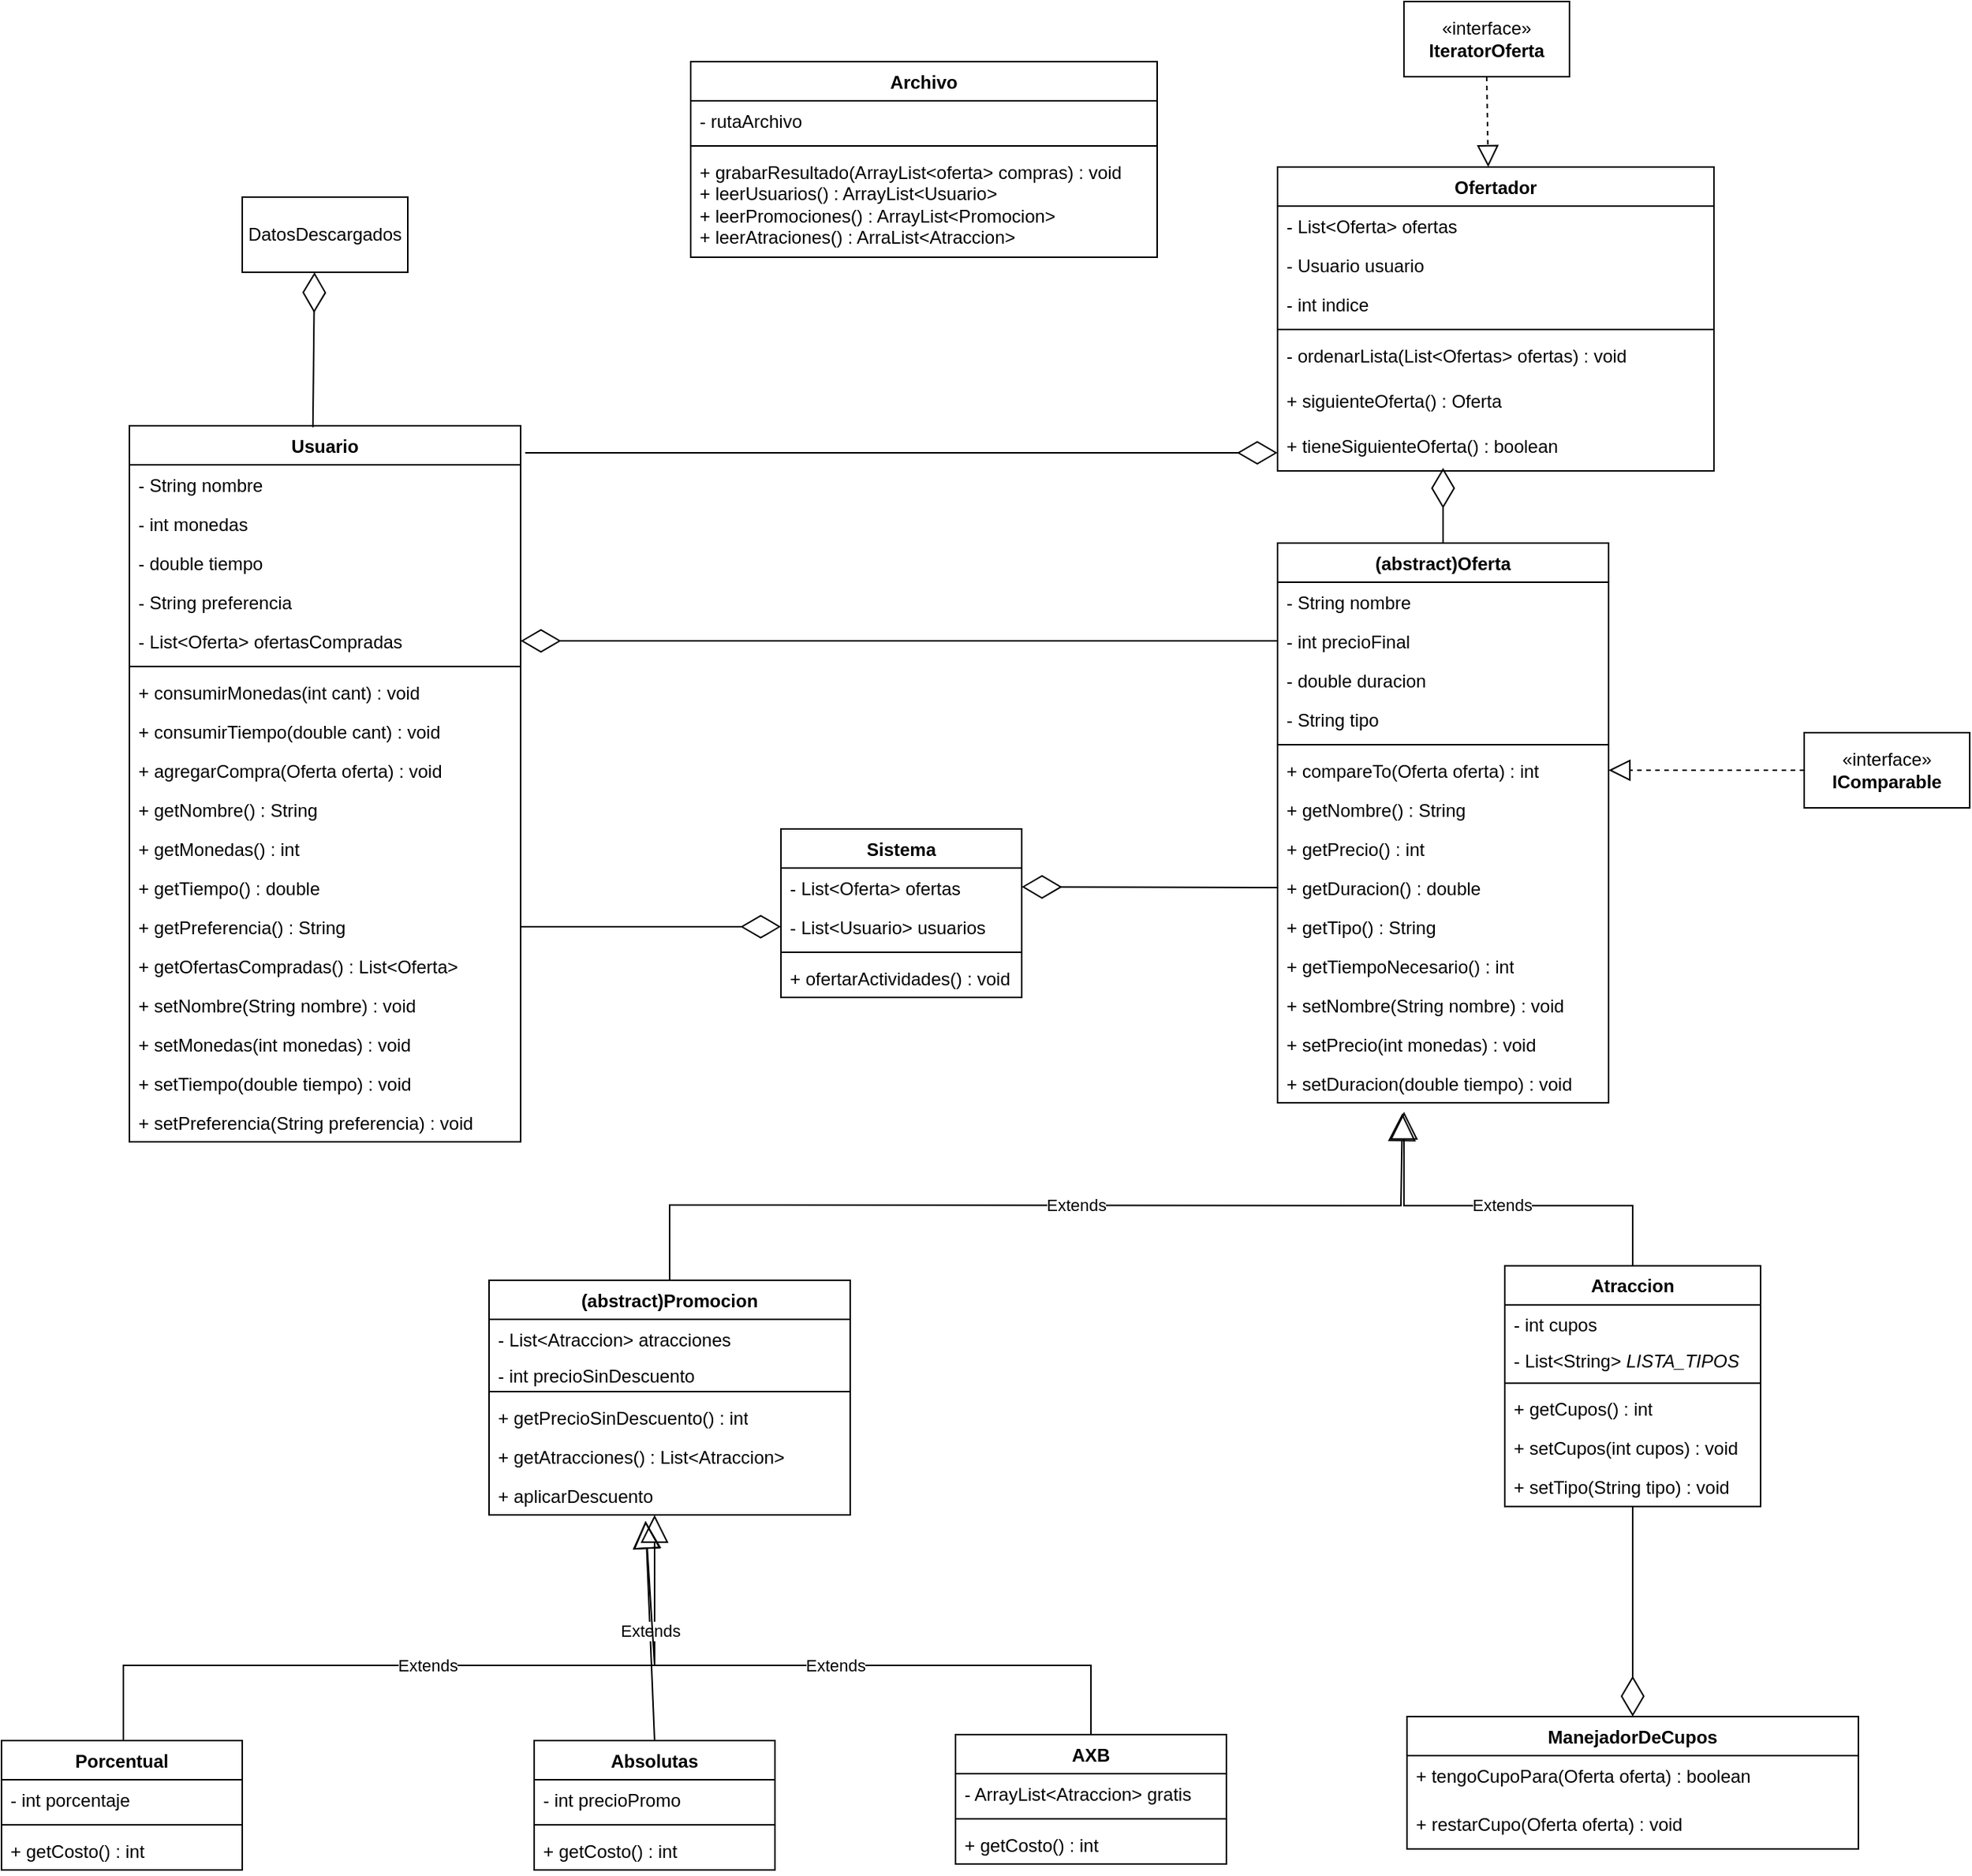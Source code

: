 <mxfile version="21.3.5" type="google">
  <diagram name="Página-1" id="9y39xeztmIVc6rfJi7bK">
    <mxGraphModel grid="1" page="1" gridSize="10" guides="1" tooltips="1" connect="1" arrows="1" fold="1" pageScale="1" pageWidth="827" pageHeight="1169" math="0" shadow="0">
      <root>
        <mxCell id="0" />
        <mxCell id="1" parent="0" />
        <mxCell id="63l84nXPRgjBxLZogKqd-1" value="Usuario" style="swimlane;fontStyle=1;align=center;verticalAlign=top;childLayout=stackLayout;horizontal=1;startSize=26;horizontalStack=0;resizeParent=1;resizeParentMax=0;resizeLast=0;collapsible=1;marginBottom=0;whiteSpace=wrap;html=1;" vertex="1" parent="1">
          <mxGeometry x="-543" y="-438" width="260" height="476" as="geometry">
            <mxRectangle x="-610" y="-180" width="90" height="30" as="alternateBounds" />
          </mxGeometry>
        </mxCell>
        <mxCell id="63l84nXPRgjBxLZogKqd-2" value="- String nombre" style="text;strokeColor=none;fillColor=none;align=left;verticalAlign=top;spacingLeft=4;spacingRight=4;overflow=hidden;rotatable=0;points=[[0,0.5],[1,0.5]];portConstraint=eastwest;whiteSpace=wrap;html=1;" vertex="1" parent="63l84nXPRgjBxLZogKqd-1">
          <mxGeometry y="26" width="260" height="26" as="geometry" />
        </mxCell>
        <mxCell id="63l84nXPRgjBxLZogKqd-74" value="- int monedas" style="text;strokeColor=none;fillColor=none;align=left;verticalAlign=top;spacingLeft=4;spacingRight=4;overflow=hidden;rotatable=0;points=[[0,0.5],[1,0.5]];portConstraint=eastwest;whiteSpace=wrap;html=1;" vertex="1" parent="63l84nXPRgjBxLZogKqd-1">
          <mxGeometry y="52" width="260" height="26" as="geometry" />
        </mxCell>
        <mxCell id="63l84nXPRgjBxLZogKqd-5" value="- double tiempo" style="text;strokeColor=none;fillColor=none;align=left;verticalAlign=top;spacingLeft=4;spacingRight=4;overflow=hidden;rotatable=0;points=[[0,0.5],[1,0.5]];portConstraint=eastwest;whiteSpace=wrap;html=1;" vertex="1" parent="63l84nXPRgjBxLZogKqd-1">
          <mxGeometry y="78" width="260" height="26" as="geometry" />
        </mxCell>
        <mxCell id="63l84nXPRgjBxLZogKqd-6" value="- String preferencia" style="text;strokeColor=none;fillColor=none;align=left;verticalAlign=top;spacingLeft=4;spacingRight=4;overflow=hidden;rotatable=0;points=[[0,0.5],[1,0.5]];portConstraint=eastwest;whiteSpace=wrap;html=1;" vertex="1" parent="63l84nXPRgjBxLZogKqd-1">
          <mxGeometry y="104" width="260" height="26" as="geometry" />
        </mxCell>
        <mxCell id="ZTYXktpASrzNgjM4dLij-1" value="- List&amp;lt;Oferta&amp;gt; ofertasCompradas" style="text;strokeColor=none;fillColor=none;align=left;verticalAlign=top;spacingLeft=4;spacingRight=4;overflow=hidden;rotatable=0;points=[[0,0.5],[1,0.5]];portConstraint=eastwest;whiteSpace=wrap;html=1;" vertex="1" parent="63l84nXPRgjBxLZogKqd-1">
          <mxGeometry y="130" width="260" height="26" as="geometry" />
        </mxCell>
        <mxCell id="63l84nXPRgjBxLZogKqd-3" value="" style="line;strokeWidth=1;fillColor=none;align=left;verticalAlign=middle;spacingTop=-1;spacingLeft=3;spacingRight=3;rotatable=0;labelPosition=right;points=[];portConstraint=eastwest;strokeColor=inherit;" vertex="1" parent="63l84nXPRgjBxLZogKqd-1">
          <mxGeometry y="156" width="260" height="8" as="geometry" />
        </mxCell>
        <mxCell id="eL55IHgGYcoXu1R8JF3x-9" value="+ consumirMonedas(int cant) : void" style="text;strokeColor=none;fillColor=none;align=left;verticalAlign=top;spacingLeft=4;spacingRight=4;overflow=hidden;rotatable=0;points=[[0,0.5],[1,0.5]];portConstraint=eastwest;whiteSpace=wrap;html=1;" vertex="1" parent="63l84nXPRgjBxLZogKqd-1">
          <mxGeometry y="164" width="260" height="26" as="geometry" />
        </mxCell>
        <mxCell id="63l84nXPRgjBxLZogKqd-75" value="+ consumirTiempo(double cant) : void" style="text;strokeColor=none;fillColor=none;align=left;verticalAlign=top;spacingLeft=4;spacingRight=4;overflow=hidden;rotatable=0;points=[[0,0.5],[1,0.5]];portConstraint=eastwest;whiteSpace=wrap;html=1;" vertex="1" parent="63l84nXPRgjBxLZogKqd-1">
          <mxGeometry y="190" width="260" height="26" as="geometry" />
        </mxCell>
        <mxCell id="ZTYXktpASrzNgjM4dLij-9" value="+ agregarCompra(Oferta oferta) : void" style="text;strokeColor=none;fillColor=none;align=left;verticalAlign=top;spacingLeft=4;spacingRight=4;overflow=hidden;rotatable=0;points=[[0,0.5],[1,0.5]];portConstraint=eastwest;whiteSpace=wrap;html=1;" vertex="1" parent="63l84nXPRgjBxLZogKqd-1">
          <mxGeometry y="216" width="260" height="26" as="geometry" />
        </mxCell>
        <mxCell id="ZTYXktpASrzNgjM4dLij-2" value="+ getNombre() : String" style="text;strokeColor=none;fillColor=none;align=left;verticalAlign=top;spacingLeft=4;spacingRight=4;overflow=hidden;rotatable=0;points=[[0,0.5],[1,0.5]];portConstraint=eastwest;whiteSpace=wrap;html=1;" vertex="1" parent="63l84nXPRgjBxLZogKqd-1">
          <mxGeometry y="242" width="260" height="26" as="geometry" />
        </mxCell>
        <mxCell id="63l84nXPRgjBxLZogKqd-4" value="+ getMonedas() : int" style="text;strokeColor=none;fillColor=none;align=left;verticalAlign=top;spacingLeft=4;spacingRight=4;overflow=hidden;rotatable=0;points=[[0,0.5],[1,0.5]];portConstraint=eastwest;whiteSpace=wrap;html=1;" vertex="1" parent="63l84nXPRgjBxLZogKqd-1">
          <mxGeometry y="268" width="260" height="26" as="geometry" />
        </mxCell>
        <mxCell id="63l84nXPRgjBxLZogKqd-7" value="+ getTiempo() : double" style="text;strokeColor=none;fillColor=none;align=left;verticalAlign=top;spacingLeft=4;spacingRight=4;overflow=hidden;rotatable=0;points=[[0,0.5],[1,0.5]];portConstraint=eastwest;whiteSpace=wrap;html=1;" vertex="1" parent="63l84nXPRgjBxLZogKqd-1">
          <mxGeometry y="294" width="260" height="26" as="geometry" />
        </mxCell>
        <mxCell id="63l84nXPRgjBxLZogKqd-8" value="+ getPreferencia() : String&lt;br&gt;" style="text;strokeColor=none;fillColor=none;align=left;verticalAlign=top;spacingLeft=4;spacingRight=4;overflow=hidden;rotatable=0;points=[[0,0.5],[1,0.5]];portConstraint=eastwest;whiteSpace=wrap;html=1;" vertex="1" parent="63l84nXPRgjBxLZogKqd-1">
          <mxGeometry y="320" width="260" height="26" as="geometry" />
        </mxCell>
        <mxCell id="ZTYXktpASrzNgjM4dLij-7" value="+ getOfertasCompradas() : List&amp;lt;Oferta&amp;gt;" style="text;strokeColor=none;fillColor=none;align=left;verticalAlign=top;spacingLeft=4;spacingRight=4;overflow=hidden;rotatable=0;points=[[0,0.5],[1,0.5]];portConstraint=eastwest;whiteSpace=wrap;html=1;" vertex="1" parent="63l84nXPRgjBxLZogKqd-1">
          <mxGeometry y="346" width="260" height="26" as="geometry" />
        </mxCell>
        <mxCell id="ZTYXktpASrzNgjM4dLij-3" value="+ setNombre(String nombre) : void" style="text;strokeColor=none;fillColor=none;align=left;verticalAlign=top;spacingLeft=4;spacingRight=4;overflow=hidden;rotatable=0;points=[[0,0.5],[1,0.5]];portConstraint=eastwest;whiteSpace=wrap;html=1;" vertex="1" parent="63l84nXPRgjBxLZogKqd-1">
          <mxGeometry y="372" width="260" height="26" as="geometry" />
        </mxCell>
        <mxCell id="ZTYXktpASrzNgjM4dLij-4" value="+ setMonedas(int monedas) : void" style="text;strokeColor=none;fillColor=none;align=left;verticalAlign=top;spacingLeft=4;spacingRight=4;overflow=hidden;rotatable=0;points=[[0,0.5],[1,0.5]];portConstraint=eastwest;whiteSpace=wrap;html=1;" vertex="1" parent="63l84nXPRgjBxLZogKqd-1">
          <mxGeometry y="398" width="260" height="26" as="geometry" />
        </mxCell>
        <mxCell id="ZTYXktpASrzNgjM4dLij-5" value="+ setTiempo(double tiempo) : void" style="text;strokeColor=none;fillColor=none;align=left;verticalAlign=top;spacingLeft=4;spacingRight=4;overflow=hidden;rotatable=0;points=[[0,0.5],[1,0.5]];portConstraint=eastwest;whiteSpace=wrap;html=1;" vertex="1" parent="63l84nXPRgjBxLZogKqd-1">
          <mxGeometry y="424" width="260" height="26" as="geometry" />
        </mxCell>
        <mxCell id="ZTYXktpASrzNgjM4dLij-6" value="+ setPreferencia(String preferencia) : void" style="text;strokeColor=none;fillColor=none;align=left;verticalAlign=top;spacingLeft=4;spacingRight=4;overflow=hidden;rotatable=0;points=[[0,0.5],[1,0.5]];portConstraint=eastwest;whiteSpace=wrap;html=1;" vertex="1" parent="63l84nXPRgjBxLZogKqd-1">
          <mxGeometry y="450" width="260" height="26" as="geometry" />
        </mxCell>
        <mxCell id="63l84nXPRgjBxLZogKqd-9" value="Atraccion" style="swimlane;fontStyle=1;align=center;verticalAlign=top;childLayout=stackLayout;horizontal=1;startSize=26;horizontalStack=0;resizeParent=1;resizeParentMax=0;resizeLast=0;collapsible=1;marginBottom=0;whiteSpace=wrap;html=1;" vertex="1" parent="1">
          <mxGeometry x="371" y="120.41" width="170" height="160" as="geometry" />
        </mxCell>
        <mxCell id="63l84nXPRgjBxLZogKqd-80" value="- int cupos" style="text;strokeColor=none;fillColor=none;align=left;verticalAlign=top;spacingLeft=4;spacingRight=4;overflow=hidden;rotatable=0;points=[[0,0.5],[1,0.5]];portConstraint=eastwest;whiteSpace=wrap;html=1;" vertex="1" parent="63l84nXPRgjBxLZogKqd-9">
          <mxGeometry y="26" width="170" height="24" as="geometry" />
        </mxCell>
        <mxCell id="ZTYXktpASrzNgjM4dLij-29" value="- List&amp;lt;String&amp;gt; &lt;i&gt;LISTA_TIPOS&lt;/i&gt;" style="text;strokeColor=none;fillColor=none;align=left;verticalAlign=top;spacingLeft=4;spacingRight=4;overflow=hidden;rotatable=0;points=[[0,0.5],[1,0.5]];portConstraint=eastwest;whiteSpace=wrap;html=1;" vertex="1" parent="63l84nXPRgjBxLZogKqd-9">
          <mxGeometry y="50" width="170" height="24" as="geometry" />
        </mxCell>
        <mxCell id="63l84nXPRgjBxLZogKqd-11" value="" style="line;strokeWidth=1;fillColor=none;align=left;verticalAlign=middle;spacingTop=-1;spacingLeft=3;spacingRight=3;rotatable=0;labelPosition=right;points=[];portConstraint=eastwest;strokeColor=inherit;" vertex="1" parent="63l84nXPRgjBxLZogKqd-9">
          <mxGeometry y="74" width="170" height="8" as="geometry" />
        </mxCell>
        <mxCell id="ZTYXktpASrzNgjM4dLij-28" value="+ getCupos() : int&lt;br&gt;" style="text;strokeColor=none;fillColor=none;align=left;verticalAlign=top;spacingLeft=4;spacingRight=4;overflow=hidden;rotatable=0;points=[[0,0.5],[1,0.5]];portConstraint=eastwest;whiteSpace=wrap;html=1;" vertex="1" parent="63l84nXPRgjBxLZogKqd-9">
          <mxGeometry y="82" width="170" height="26" as="geometry" />
        </mxCell>
        <mxCell id="63l84nXPRgjBxLZogKqd-85" value="+ setCupos(int cupos) : void" style="text;strokeColor=none;fillColor=none;align=left;verticalAlign=top;spacingLeft=4;spacingRight=4;overflow=hidden;rotatable=0;points=[[0,0.5],[1,0.5]];portConstraint=eastwest;whiteSpace=wrap;html=1;" vertex="1" parent="63l84nXPRgjBxLZogKqd-9">
          <mxGeometry y="108" width="170" height="26" as="geometry" />
        </mxCell>
        <mxCell id="ZTYXktpASrzNgjM4dLij-31" value="+ setTipo(String tipo) : void" style="text;strokeColor=none;fillColor=none;align=left;verticalAlign=top;spacingLeft=4;spacingRight=4;overflow=hidden;rotatable=0;points=[[0,0.5],[1,0.5]];portConstraint=eastwest;whiteSpace=wrap;html=1;" vertex="1" parent="63l84nXPRgjBxLZogKqd-9">
          <mxGeometry y="134" width="170" height="26" as="geometry" />
        </mxCell>
        <mxCell id="63l84nXPRgjBxLZogKqd-13" value="(abstract)Promocion" style="swimlane;fontStyle=1;align=center;verticalAlign=top;childLayout=stackLayout;horizontal=1;startSize=26;horizontalStack=0;resizeParent=1;resizeParentMax=0;resizeLast=0;collapsible=1;marginBottom=0;whiteSpace=wrap;html=1;" vertex="1" parent="1">
          <mxGeometry x="-304" y="130" width="240" height="156" as="geometry" />
        </mxCell>
        <mxCell id="63l84nXPRgjBxLZogKqd-14" value="- List&amp;lt;Atraccion&amp;gt; atracciones" style="text;strokeColor=none;fillColor=none;align=left;verticalAlign=top;spacingLeft=4;spacingRight=4;overflow=hidden;rotatable=0;points=[[0,0.5],[1,0.5]];portConstraint=eastwest;whiteSpace=wrap;html=1;" vertex="1" parent="63l84nXPRgjBxLZogKqd-13">
          <mxGeometry y="26" width="240" height="24" as="geometry" />
        </mxCell>
        <mxCell id="ZTYXktpASrzNgjM4dLij-32" value="- int precioSinDescuento" style="text;strokeColor=none;fillColor=none;align=left;verticalAlign=top;spacingLeft=4;spacingRight=4;overflow=hidden;rotatable=0;points=[[0,0.5],[1,0.5]];portConstraint=eastwest;whiteSpace=wrap;html=1;" vertex="1" parent="63l84nXPRgjBxLZogKqd-13">
          <mxGeometry y="50" width="240" height="20" as="geometry" />
        </mxCell>
        <mxCell id="63l84nXPRgjBxLZogKqd-15" value="" style="line;strokeWidth=1;fillColor=none;align=left;verticalAlign=middle;spacingTop=-1;spacingLeft=3;spacingRight=3;rotatable=0;labelPosition=right;points=[];portConstraint=eastwest;strokeColor=inherit;" vertex="1" parent="63l84nXPRgjBxLZogKqd-13">
          <mxGeometry y="70" width="240" height="8" as="geometry" />
        </mxCell>
        <mxCell id="63l84nXPRgjBxLZogKqd-119" value="+ getPrecioSinDescuento() : int" style="text;strokeColor=none;fillColor=none;align=left;verticalAlign=top;spacingLeft=4;spacingRight=4;overflow=hidden;rotatable=0;points=[[0,0.5],[1,0.5]];portConstraint=eastwest;whiteSpace=wrap;html=1;" vertex="1" parent="63l84nXPRgjBxLZogKqd-13">
          <mxGeometry y="78" width="240" height="26" as="geometry" />
        </mxCell>
        <mxCell id="63l84nXPRgjBxLZogKqd-99" value="+ getAtracciones() : List&amp;lt;Atraccion&amp;gt;" style="text;strokeColor=none;fillColor=none;align=left;verticalAlign=top;spacingLeft=4;spacingRight=4;overflow=hidden;rotatable=0;points=[[0,0.5],[1,0.5]];portConstraint=eastwest;whiteSpace=wrap;html=1;" vertex="1" parent="63l84nXPRgjBxLZogKqd-13">
          <mxGeometry y="104" width="240" height="26" as="geometry" />
        </mxCell>
        <mxCell id="PD_Ae8FP5WuY63PDW7dq-1" value="+ aplicarDescuento" style="text;strokeColor=none;fillColor=none;align=left;verticalAlign=top;spacingLeft=4;spacingRight=4;overflow=hidden;rotatable=0;points=[[0,0.5],[1,0.5]];portConstraint=eastwest;whiteSpace=wrap;html=1;" vertex="1" parent="63l84nXPRgjBxLZogKqd-13">
          <mxGeometry y="130" width="240" height="26" as="geometry" />
        </mxCell>
        <mxCell id="63l84nXPRgjBxLZogKqd-21" value="Archivo" style="swimlane;fontStyle=1;align=center;verticalAlign=top;childLayout=stackLayout;horizontal=1;startSize=26;horizontalStack=0;resizeParent=1;resizeParentMax=0;resizeLast=0;collapsible=1;marginBottom=0;whiteSpace=wrap;html=1;" vertex="1" parent="1">
          <mxGeometry x="-170" y="-680" width="310" height="130" as="geometry" />
        </mxCell>
        <mxCell id="63l84nXPRgjBxLZogKqd-22" value="- rutaArchivo" style="text;strokeColor=none;fillColor=none;align=left;verticalAlign=top;spacingLeft=4;spacingRight=4;overflow=hidden;rotatable=0;points=[[0,0.5],[1,0.5]];portConstraint=eastwest;whiteSpace=wrap;html=1;" vertex="1" parent="63l84nXPRgjBxLZogKqd-21">
          <mxGeometry y="26" width="310" height="26" as="geometry" />
        </mxCell>
        <mxCell id="63l84nXPRgjBxLZogKqd-23" value="" style="line;strokeWidth=1;fillColor=none;align=left;verticalAlign=middle;spacingTop=-1;spacingLeft=3;spacingRight=3;rotatable=0;labelPosition=right;points=[];portConstraint=eastwest;strokeColor=inherit;" vertex="1" parent="63l84nXPRgjBxLZogKqd-21">
          <mxGeometry y="52" width="310" height="8" as="geometry" />
        </mxCell>
        <mxCell id="63l84nXPRgjBxLZogKqd-24" value="+ grabarResultado(ArrayList&amp;lt;oferta&amp;gt; compras) : void&lt;br&gt;+ leerUsuarios() : ArrayList&amp;lt;Usuario&amp;gt;&lt;br&gt;+ leerPromociones() : ArrayList&amp;lt;Promocion&amp;gt;&lt;br&gt;+ leerAtraciones() : ArraList&amp;lt;Atraccion&amp;gt;" style="text;strokeColor=none;fillColor=none;align=left;verticalAlign=top;spacingLeft=4;spacingRight=4;overflow=hidden;rotatable=0;points=[[0,0.5],[1,0.5]];portConstraint=eastwest;whiteSpace=wrap;html=1;" vertex="1" parent="63l84nXPRgjBxLZogKqd-21">
          <mxGeometry y="60" width="310" height="70" as="geometry" />
        </mxCell>
        <mxCell id="63l84nXPRgjBxLZogKqd-29" value="(abstract)Oferta" style="swimlane;fontStyle=1;align=center;verticalAlign=top;childLayout=stackLayout;horizontal=1;startSize=26;horizontalStack=0;resizeParent=1;resizeParentMax=0;resizeLast=0;collapsible=1;marginBottom=0;whiteSpace=wrap;html=1;" vertex="1" parent="1">
          <mxGeometry x="220" y="-360" width="220" height="372" as="geometry" />
        </mxCell>
        <mxCell id="63l84nXPRgjBxLZogKqd-30" value="- String nombre&lt;br&gt;" style="text;strokeColor=none;fillColor=none;align=left;verticalAlign=top;spacingLeft=4;spacingRight=4;overflow=hidden;rotatable=0;points=[[0,0.5],[1,0.5]];portConstraint=eastwest;whiteSpace=wrap;html=1;" vertex="1" parent="63l84nXPRgjBxLZogKqd-29">
          <mxGeometry y="26" width="220" height="26" as="geometry" />
        </mxCell>
        <mxCell id="ZTYXktpASrzNgjM4dLij-13" value="- int precioFinal" style="text;strokeColor=none;fillColor=none;align=left;verticalAlign=top;spacingLeft=4;spacingRight=4;overflow=hidden;rotatable=0;points=[[0,0.5],[1,0.5]];portConstraint=eastwest;whiteSpace=wrap;html=1;" vertex="1" parent="63l84nXPRgjBxLZogKqd-29">
          <mxGeometry y="52" width="220" height="26" as="geometry" />
        </mxCell>
        <mxCell id="ZTYXktpASrzNgjM4dLij-12" value="- double duracion&lt;br&gt;" style="text;strokeColor=none;fillColor=none;align=left;verticalAlign=top;spacingLeft=4;spacingRight=4;overflow=hidden;rotatable=0;points=[[0,0.5],[1,0.5]];portConstraint=eastwest;whiteSpace=wrap;html=1;" vertex="1" parent="63l84nXPRgjBxLZogKqd-29">
          <mxGeometry y="78" width="220" height="26" as="geometry" />
        </mxCell>
        <mxCell id="ZTYXktpASrzNgjM4dLij-11" value="- String tipo" style="text;strokeColor=none;fillColor=none;align=left;verticalAlign=top;spacingLeft=4;spacingRight=4;overflow=hidden;rotatable=0;points=[[0,0.5],[1,0.5]];portConstraint=eastwest;whiteSpace=wrap;html=1;" vertex="1" parent="63l84nXPRgjBxLZogKqd-29">
          <mxGeometry y="104" width="220" height="26" as="geometry" />
        </mxCell>
        <mxCell id="63l84nXPRgjBxLZogKqd-31" value="" style="line;strokeWidth=1;fillColor=none;align=left;verticalAlign=middle;spacingTop=-1;spacingLeft=3;spacingRight=3;rotatable=0;labelPosition=right;points=[];portConstraint=eastwest;strokeColor=inherit;" vertex="1" parent="63l84nXPRgjBxLZogKqd-29">
          <mxGeometry y="130" width="220" height="8" as="geometry" />
        </mxCell>
        <mxCell id="ZTYXktpASrzNgjM4dLij-23" value="+ compareTo(Oferta oferta) : int" style="text;strokeColor=none;fillColor=none;align=left;verticalAlign=top;spacingLeft=4;spacingRight=4;overflow=hidden;rotatable=0;points=[[0,0.5],[1,0.5]];portConstraint=eastwest;whiteSpace=wrap;html=1;" vertex="1" parent="63l84nXPRgjBxLZogKqd-29">
          <mxGeometry y="138" width="220" height="26" as="geometry" />
        </mxCell>
        <mxCell id="ZTYXktpASrzNgjM4dLij-14" value="+ getNombre() : String" style="text;strokeColor=none;fillColor=none;align=left;verticalAlign=top;spacingLeft=4;spacingRight=4;overflow=hidden;rotatable=0;points=[[0,0.5],[1,0.5]];portConstraint=eastwest;whiteSpace=wrap;html=1;" vertex="1" parent="63l84nXPRgjBxLZogKqd-29">
          <mxGeometry y="164" width="220" height="26" as="geometry" />
        </mxCell>
        <mxCell id="63l84nXPRgjBxLZogKqd-86" value="+ getPrecio() : int" style="text;strokeColor=none;fillColor=none;align=left;verticalAlign=top;spacingLeft=4;spacingRight=4;overflow=hidden;rotatable=0;points=[[0,0.5],[1,0.5]];portConstraint=eastwest;whiteSpace=wrap;html=1;" vertex="1" parent="63l84nXPRgjBxLZogKqd-29">
          <mxGeometry y="190" width="220" height="26" as="geometry" />
        </mxCell>
        <mxCell id="ZTYXktpASrzNgjM4dLij-15" value="+ getDuracion() : double" style="text;strokeColor=none;fillColor=none;align=left;verticalAlign=top;spacingLeft=4;spacingRight=4;overflow=hidden;rotatable=0;points=[[0,0.5],[1,0.5]];portConstraint=eastwest;whiteSpace=wrap;html=1;" vertex="1" parent="63l84nXPRgjBxLZogKqd-29">
          <mxGeometry y="216" width="220" height="26" as="geometry" />
        </mxCell>
        <mxCell id="N-OEjip8osyzHrrx3CTr-1" value="" style="endArrow=diamondThin;endFill=0;endSize=24;html=1;rounded=0;entryX=1;entryY=0.5;entryDx=0;entryDy=0;" edge="1" parent="63l84nXPRgjBxLZogKqd-29">
          <mxGeometry width="160" relative="1" as="geometry">
            <mxPoint y="229" as="sourcePoint" />
            <mxPoint x="-170" y="228.5" as="targetPoint" />
          </mxGeometry>
        </mxCell>
        <mxCell id="ZTYXktpASrzNgjM4dLij-16" value="+ getTipo() : String" style="text;strokeColor=none;fillColor=none;align=left;verticalAlign=top;spacingLeft=4;spacingRight=4;overflow=hidden;rotatable=0;points=[[0,0.5],[1,0.5]];portConstraint=eastwest;whiteSpace=wrap;html=1;" vertex="1" parent="63l84nXPRgjBxLZogKqd-29">
          <mxGeometry y="242" width="220" height="26" as="geometry" />
        </mxCell>
        <mxCell id="63l84nXPRgjBxLZogKqd-87" value="+ getTiempoNecesario() : int" style="text;strokeColor=none;fillColor=none;align=left;verticalAlign=top;spacingLeft=4;spacingRight=4;overflow=hidden;rotatable=0;points=[[0,0.5],[1,0.5]];portConstraint=eastwest;whiteSpace=wrap;html=1;" vertex="1" parent="63l84nXPRgjBxLZogKqd-29">
          <mxGeometry y="268" width="220" height="26" as="geometry" />
        </mxCell>
        <mxCell id="ZTYXktpASrzNgjM4dLij-17" value="+ setNombre(String nombre) : void" style="text;strokeColor=none;fillColor=none;align=left;verticalAlign=top;spacingLeft=4;spacingRight=4;overflow=hidden;rotatable=0;points=[[0,0.5],[1,0.5]];portConstraint=eastwest;whiteSpace=wrap;html=1;" vertex="1" parent="63l84nXPRgjBxLZogKqd-29">
          <mxGeometry y="294" width="220" height="26" as="geometry" />
        </mxCell>
        <mxCell id="ZTYXktpASrzNgjM4dLij-20" value="+ setPrecio(int monedas) : void" style="text;strokeColor=none;fillColor=none;align=left;verticalAlign=top;spacingLeft=4;spacingRight=4;overflow=hidden;rotatable=0;points=[[0,0.5],[1,0.5]];portConstraint=eastwest;whiteSpace=wrap;html=1;" vertex="1" parent="63l84nXPRgjBxLZogKqd-29">
          <mxGeometry y="320" width="220" height="26" as="geometry" />
        </mxCell>
        <mxCell id="ZTYXktpASrzNgjM4dLij-21" value="+ setDuracion(double tiempo) : void" style="text;strokeColor=none;fillColor=none;align=left;verticalAlign=top;spacingLeft=4;spacingRight=4;overflow=hidden;rotatable=0;points=[[0,0.5],[1,0.5]];portConstraint=eastwest;whiteSpace=wrap;html=1;" vertex="1" parent="63l84nXPRgjBxLZogKqd-29">
          <mxGeometry y="346" width="220" height="26" as="geometry" />
        </mxCell>
        <mxCell id="63l84nXPRgjBxLZogKqd-34" value="Extends" style="endArrow=block;endSize=16;endFill=0;html=1;rounded=0;entryX=0.377;entryY=1.269;entryDx=0;entryDy=0;entryPerimeter=0;exitX=0.5;exitY=0;exitDx=0;exitDy=0;" edge="1" parent="1" source="63l84nXPRgjBxLZogKqd-13" target="ZTYXktpASrzNgjM4dLij-21">
          <mxGeometry x="0.073" width="160" relative="1" as="geometry">
            <mxPoint x="136" y="90.41" as="sourcePoint" />
            <mxPoint x="302.06" y="37.012" as="targetPoint" />
            <Array as="points">
              <mxPoint x="-184" y="80" />
              <mxPoint x="302" y="80.41" />
            </Array>
            <mxPoint as="offset" />
          </mxGeometry>
        </mxCell>
        <mxCell id="63l84nXPRgjBxLZogKqd-37" value="Extends" style="endArrow=block;endSize=16;endFill=0;html=1;rounded=0;exitX=0.5;exitY=0;exitDx=0;exitDy=0;entryX=0.382;entryY=1.231;entryDx=0;entryDy=0;entryPerimeter=0;" edge="1" parent="1" source="63l84nXPRgjBxLZogKqd-9" target="ZTYXktpASrzNgjM4dLij-21">
          <mxGeometry width="160" relative="1" as="geometry">
            <mxPoint x="136" y="90.41" as="sourcePoint" />
            <mxPoint x="300" y="40" as="targetPoint" />
            <Array as="points">
              <mxPoint x="456" y="80.41" />
              <mxPoint x="304" y="80.41" />
            </Array>
          </mxGeometry>
        </mxCell>
        <mxCell id="63l84nXPRgjBxLZogKqd-44" value="" style="endArrow=diamondThin;endFill=0;endSize=24;html=1;rounded=0;exitX=0.5;exitY=0;exitDx=0;exitDy=0;" edge="1" parent="1" source="63l84nXPRgjBxLZogKqd-29">
          <mxGeometry width="160" relative="1" as="geometry">
            <mxPoint x="346" y="-360" as="sourcePoint" />
            <mxPoint x="330" y="-410" as="targetPoint" />
          </mxGeometry>
        </mxCell>
        <mxCell id="63l84nXPRgjBxLZogKqd-50" value="«interface»&lt;br&gt;&lt;b&gt;IComparable&lt;/b&gt;" style="html=1;whiteSpace=wrap;" vertex="1" parent="1">
          <mxGeometry x="570" y="-234" width="110" height="50" as="geometry" />
        </mxCell>
        <mxCell id="63l84nXPRgjBxLZogKqd-51" value="" style="endArrow=block;dashed=1;endFill=0;endSize=12;html=1;rounded=0;entryX=1;entryY=0.5;entryDx=0;entryDy=0;exitX=0;exitY=0.5;exitDx=0;exitDy=0;" edge="1" parent="1" source="63l84nXPRgjBxLZogKqd-50" target="ZTYXktpASrzNgjM4dLij-23">
          <mxGeometry width="160" relative="1" as="geometry">
            <mxPoint x="230" as="sourcePoint" />
            <mxPoint x="390" as="targetPoint" />
          </mxGeometry>
        </mxCell>
        <mxCell id="63l84nXPRgjBxLZogKqd-52" value="Sistema" style="swimlane;fontStyle=1;align=center;verticalAlign=top;childLayout=stackLayout;horizontal=1;startSize=26;horizontalStack=0;resizeParent=1;resizeParentMax=0;resizeLast=0;collapsible=1;marginBottom=0;whiteSpace=wrap;html=1;" vertex="1" parent="1">
          <mxGeometry x="-110" y="-170" width="160" height="112" as="geometry" />
        </mxCell>
        <mxCell id="63l84nXPRgjBxLZogKqd-53" value="- List&amp;lt;Oferta&amp;gt; ofertas" style="text;strokeColor=none;fillColor=none;align=left;verticalAlign=top;spacingLeft=4;spacingRight=4;overflow=hidden;rotatable=0;points=[[0,0.5],[1,0.5]];portConstraint=eastwest;whiteSpace=wrap;html=1;" vertex="1" parent="63l84nXPRgjBxLZogKqd-52">
          <mxGeometry y="26" width="160" height="26" as="geometry" />
        </mxCell>
        <mxCell id="N-OEjip8osyzHrrx3CTr-2" value="- List&amp;lt;Usuario&amp;gt; usuarios" style="text;strokeColor=none;fillColor=none;align=left;verticalAlign=top;spacingLeft=4;spacingRight=4;overflow=hidden;rotatable=0;points=[[0,0.5],[1,0.5]];portConstraint=eastwest;whiteSpace=wrap;html=1;" vertex="1" parent="63l84nXPRgjBxLZogKqd-52">
          <mxGeometry y="52" width="160" height="26" as="geometry" />
        </mxCell>
        <mxCell id="63l84nXPRgjBxLZogKqd-54" value="" style="line;strokeWidth=1;fillColor=none;align=left;verticalAlign=middle;spacingTop=-1;spacingLeft=3;spacingRight=3;rotatable=0;labelPosition=right;points=[];portConstraint=eastwest;strokeColor=inherit;" vertex="1" parent="63l84nXPRgjBxLZogKqd-52">
          <mxGeometry y="78" width="160" height="8" as="geometry" />
        </mxCell>
        <mxCell id="63l84nXPRgjBxLZogKqd-55" value="+ ofertarActividades() : void" style="text;strokeColor=none;fillColor=none;align=left;verticalAlign=top;spacingLeft=4;spacingRight=4;overflow=hidden;rotatable=0;points=[[0,0.5],[1,0.5]];portConstraint=eastwest;whiteSpace=wrap;html=1;" vertex="1" parent="63l84nXPRgjBxLZogKqd-52">
          <mxGeometry y="86" width="160" height="26" as="geometry" />
        </mxCell>
        <mxCell id="63l84nXPRgjBxLZogKqd-57" value="Ofertador" style="swimlane;fontStyle=1;align=center;verticalAlign=top;childLayout=stackLayout;horizontal=1;startSize=26;horizontalStack=0;resizeParent=1;resizeParentMax=0;resizeLast=0;collapsible=1;marginBottom=0;whiteSpace=wrap;html=1;" vertex="1" parent="1">
          <mxGeometry x="220" y="-610" width="290" height="202" as="geometry" />
        </mxCell>
        <mxCell id="63l84nXPRgjBxLZogKqd-58" value="- List&amp;lt;Oferta&amp;gt; ofertas&lt;br&gt;" style="text;strokeColor=none;fillColor=none;align=left;verticalAlign=top;spacingLeft=4;spacingRight=4;overflow=hidden;rotatable=0;points=[[0,0.5],[1,0.5]];portConstraint=eastwest;whiteSpace=wrap;html=1;" vertex="1" parent="63l84nXPRgjBxLZogKqd-57">
          <mxGeometry y="26" width="290" height="26" as="geometry" />
        </mxCell>
        <mxCell id="ZTYXktpASrzNgjM4dLij-10" value="- Usuario usuario" style="text;strokeColor=none;fillColor=none;align=left;verticalAlign=top;spacingLeft=4;spacingRight=4;overflow=hidden;rotatable=0;points=[[0,0.5],[1,0.5]];portConstraint=eastwest;whiteSpace=wrap;html=1;" vertex="1" parent="63l84nXPRgjBxLZogKqd-57">
          <mxGeometry y="52" width="290" height="26" as="geometry" />
        </mxCell>
        <mxCell id="63l84nXPRgjBxLZogKqd-91" value="- int indice" style="text;strokeColor=none;fillColor=none;align=left;verticalAlign=top;spacingLeft=4;spacingRight=4;overflow=hidden;rotatable=0;points=[[0,0.5],[1,0.5]];portConstraint=eastwest;whiteSpace=wrap;html=1;" vertex="1" parent="63l84nXPRgjBxLZogKqd-57">
          <mxGeometry y="78" width="290" height="26" as="geometry" />
        </mxCell>
        <mxCell id="63l84nXPRgjBxLZogKqd-59" value="" style="line;strokeWidth=1;fillColor=none;align=left;verticalAlign=middle;spacingTop=-1;spacingLeft=3;spacingRight=3;rotatable=0;labelPosition=right;points=[];portConstraint=eastwest;strokeColor=inherit;" vertex="1" parent="63l84nXPRgjBxLZogKqd-57">
          <mxGeometry y="104" width="290" height="8" as="geometry" />
        </mxCell>
        <mxCell id="63l84nXPRgjBxLZogKqd-60" value="- ordenarLista(List&amp;lt;Ofertas&amp;gt; ofertas) : void" style="text;strokeColor=none;fillColor=none;align=left;verticalAlign=top;spacingLeft=4;spacingRight=4;overflow=hidden;rotatable=0;points=[[0,0.5],[1,0.5]];portConstraint=eastwest;whiteSpace=wrap;html=1;" vertex="1" parent="63l84nXPRgjBxLZogKqd-57">
          <mxGeometry y="112" width="290" height="30" as="geometry" />
        </mxCell>
        <mxCell id="63l84nXPRgjBxLZogKqd-89" value="+ siguienteOferta() : Oferta" style="text;strokeColor=none;fillColor=none;align=left;verticalAlign=top;spacingLeft=4;spacingRight=4;overflow=hidden;rotatable=0;points=[[0,0.5],[1,0.5]];portConstraint=eastwest;whiteSpace=wrap;html=1;" vertex="1" parent="63l84nXPRgjBxLZogKqd-57">
          <mxGeometry y="142" width="290" height="30" as="geometry" />
        </mxCell>
        <mxCell id="63l84nXPRgjBxLZogKqd-92" value="+ tieneSiguienteOferta() : boolean" style="text;strokeColor=none;fillColor=none;align=left;verticalAlign=top;spacingLeft=4;spacingRight=4;overflow=hidden;rotatable=0;points=[[0,0.5],[1,0.5]];portConstraint=eastwest;whiteSpace=wrap;html=1;" vertex="1" parent="63l84nXPRgjBxLZogKqd-57">
          <mxGeometry y="172" width="290" height="30" as="geometry" />
        </mxCell>
        <mxCell id="63l84nXPRgjBxLZogKqd-65" value="DatosDescargados" style="html=1;whiteSpace=wrap;" vertex="1" parent="1">
          <mxGeometry x="-468" y="-590" width="110" height="50" as="geometry" />
        </mxCell>
        <mxCell id="63l84nXPRgjBxLZogKqd-66" value="" style="endArrow=diamondThin;endFill=0;endSize=24;html=1;rounded=0;exitX=0.469;exitY=0.002;exitDx=0;exitDy=0;exitPerimeter=0;" edge="1" parent="1" source="63l84nXPRgjBxLZogKqd-1">
          <mxGeometry width="160" relative="1" as="geometry">
            <mxPoint x="230" y="-120" as="sourcePoint" />
            <mxPoint x="-420" y="-540" as="targetPoint" />
          </mxGeometry>
        </mxCell>
        <mxCell id="63l84nXPRgjBxLZogKqd-68" value="ManejadorDeCupos" style="swimlane;fontStyle=1;align=center;verticalAlign=top;childLayout=stackLayout;horizontal=1;startSize=26;horizontalStack=0;resizeParent=1;resizeParentMax=0;resizeLast=0;collapsible=1;marginBottom=0;whiteSpace=wrap;html=1;" vertex="1" parent="1">
          <mxGeometry x="306" y="420" width="300" height="88" as="geometry" />
        </mxCell>
        <mxCell id="63l84nXPRgjBxLZogKqd-71" value="+ tengoCupoPara(Oferta oferta) : boolean&amp;nbsp;" style="text;strokeColor=none;fillColor=none;align=left;verticalAlign=top;spacingLeft=4;spacingRight=4;overflow=hidden;rotatable=0;points=[[0,0.5],[1,0.5]];portConstraint=eastwest;whiteSpace=wrap;html=1;" vertex="1" parent="63l84nXPRgjBxLZogKqd-68">
          <mxGeometry y="26" width="300" height="32" as="geometry" />
        </mxCell>
        <mxCell id="63l84nXPRgjBxLZogKqd-76" value="+ restarCupo(Oferta oferta) : void" style="text;strokeColor=none;fillColor=none;align=left;verticalAlign=top;spacingLeft=4;spacingRight=4;overflow=hidden;rotatable=0;points=[[0,0.5],[1,0.5]];portConstraint=eastwest;whiteSpace=wrap;html=1;" vertex="1" parent="63l84nXPRgjBxLZogKqd-68">
          <mxGeometry y="58" width="300" height="30" as="geometry" />
        </mxCell>
        <mxCell id="63l84nXPRgjBxLZogKqd-72" value="" style="endArrow=diamondThin;endFill=0;endSize=24;html=1;rounded=0;entryX=0.5;entryY=0;entryDx=0;entryDy=0;exitX=0.5;exitY=1;exitDx=0;exitDy=0;" edge="1" parent="1" source="63l84nXPRgjBxLZogKqd-9" target="63l84nXPRgjBxLZogKqd-68">
          <mxGeometry width="160" relative="1" as="geometry">
            <mxPoint x="456" y="302.412" as="sourcePoint" />
            <mxPoint x="196" y="280.41" as="targetPoint" />
          </mxGeometry>
        </mxCell>
        <mxCell id="63l84nXPRgjBxLZogKqd-100" value="Porcentual" style="swimlane;fontStyle=1;align=center;verticalAlign=top;childLayout=stackLayout;horizontal=1;startSize=26;horizontalStack=0;resizeParent=1;resizeParentMax=0;resizeLast=0;collapsible=1;marginBottom=0;whiteSpace=wrap;html=1;" vertex="1" parent="1">
          <mxGeometry x="-628" y="436" width="160" height="86" as="geometry" />
        </mxCell>
        <mxCell id="63l84nXPRgjBxLZogKqd-101" value="- int porcentaje" style="text;strokeColor=none;fillColor=none;align=left;verticalAlign=top;spacingLeft=4;spacingRight=4;overflow=hidden;rotatable=0;points=[[0,0.5],[1,0.5]];portConstraint=eastwest;whiteSpace=wrap;html=1;" vertex="1" parent="63l84nXPRgjBxLZogKqd-100">
          <mxGeometry y="26" width="160" height="26" as="geometry" />
        </mxCell>
        <mxCell id="63l84nXPRgjBxLZogKqd-102" value="" style="line;strokeWidth=1;fillColor=none;align=left;verticalAlign=middle;spacingTop=-1;spacingLeft=3;spacingRight=3;rotatable=0;labelPosition=right;points=[];portConstraint=eastwest;strokeColor=inherit;" vertex="1" parent="63l84nXPRgjBxLZogKqd-100">
          <mxGeometry y="52" width="160" height="8" as="geometry" />
        </mxCell>
        <mxCell id="63l84nXPRgjBxLZogKqd-103" value="+ getCosto() : int" style="text;strokeColor=none;fillColor=none;align=left;verticalAlign=top;spacingLeft=4;spacingRight=4;overflow=hidden;rotatable=0;points=[[0,0.5],[1,0.5]];portConstraint=eastwest;whiteSpace=wrap;html=1;" vertex="1" parent="63l84nXPRgjBxLZogKqd-100">
          <mxGeometry y="60" width="160" height="26" as="geometry" />
        </mxCell>
        <mxCell id="63l84nXPRgjBxLZogKqd-104" value="Absolutas" style="swimlane;fontStyle=1;align=center;verticalAlign=top;childLayout=stackLayout;horizontal=1;startSize=26;horizontalStack=0;resizeParent=1;resizeParentMax=0;resizeLast=0;collapsible=1;marginBottom=0;whiteSpace=wrap;html=1;" vertex="1" parent="1">
          <mxGeometry x="-274" y="436" width="160" height="86" as="geometry" />
        </mxCell>
        <mxCell id="63l84nXPRgjBxLZogKqd-105" value="- int precioPromo" style="text;strokeColor=none;fillColor=none;align=left;verticalAlign=top;spacingLeft=4;spacingRight=4;overflow=hidden;rotatable=0;points=[[0,0.5],[1,0.5]];portConstraint=eastwest;whiteSpace=wrap;html=1;" vertex="1" parent="63l84nXPRgjBxLZogKqd-104">
          <mxGeometry y="26" width="160" height="26" as="geometry" />
        </mxCell>
        <mxCell id="63l84nXPRgjBxLZogKqd-106" value="" style="line;strokeWidth=1;fillColor=none;align=left;verticalAlign=middle;spacingTop=-1;spacingLeft=3;spacingRight=3;rotatable=0;labelPosition=right;points=[];portConstraint=eastwest;strokeColor=inherit;" vertex="1" parent="63l84nXPRgjBxLZogKqd-104">
          <mxGeometry y="52" width="160" height="8" as="geometry" />
        </mxCell>
        <mxCell id="63l84nXPRgjBxLZogKqd-118" value="+ getCosto() : int" style="text;strokeColor=none;fillColor=none;align=left;verticalAlign=top;spacingLeft=4;spacingRight=4;overflow=hidden;rotatable=0;points=[[0,0.5],[1,0.5]];portConstraint=eastwest;whiteSpace=wrap;html=1;" vertex="1" parent="63l84nXPRgjBxLZogKqd-104">
          <mxGeometry y="60" width="160" height="26" as="geometry" />
        </mxCell>
        <mxCell id="63l84nXPRgjBxLZogKqd-108" value="AXB" style="swimlane;fontStyle=1;align=center;verticalAlign=top;childLayout=stackLayout;horizontal=1;startSize=26;horizontalStack=0;resizeParent=1;resizeParentMax=0;resizeLast=0;collapsible=1;marginBottom=0;whiteSpace=wrap;html=1;" vertex="1" parent="1">
          <mxGeometry x="6" y="432" width="180" height="86" as="geometry" />
        </mxCell>
        <mxCell id="63l84nXPRgjBxLZogKqd-109" value="- ArrayList&amp;lt;Atraccion&amp;gt; gratis" style="text;strokeColor=none;fillColor=none;align=left;verticalAlign=top;spacingLeft=4;spacingRight=4;overflow=hidden;rotatable=0;points=[[0,0.5],[1,0.5]];portConstraint=eastwest;whiteSpace=wrap;html=1;" vertex="1" parent="63l84nXPRgjBxLZogKqd-108">
          <mxGeometry y="26" width="180" height="26" as="geometry" />
        </mxCell>
        <mxCell id="63l84nXPRgjBxLZogKqd-110" value="" style="line;strokeWidth=1;fillColor=none;align=left;verticalAlign=middle;spacingTop=-1;spacingLeft=3;spacingRight=3;rotatable=0;labelPosition=right;points=[];portConstraint=eastwest;strokeColor=inherit;" vertex="1" parent="63l84nXPRgjBxLZogKqd-108">
          <mxGeometry y="52" width="180" height="8" as="geometry" />
        </mxCell>
        <mxCell id="63l84nXPRgjBxLZogKqd-117" value="+ getCosto() : int" style="text;strokeColor=none;fillColor=none;align=left;verticalAlign=top;spacingLeft=4;spacingRight=4;overflow=hidden;rotatable=0;points=[[0,0.5],[1,0.5]];portConstraint=eastwest;whiteSpace=wrap;html=1;" vertex="1" parent="63l84nXPRgjBxLZogKqd-108">
          <mxGeometry y="60" width="180" height="26" as="geometry" />
        </mxCell>
        <mxCell id="63l84nXPRgjBxLZogKqd-112" value="Extends" style="endArrow=block;endSize=16;endFill=0;html=1;rounded=0;exitX=0.5;exitY=0;exitDx=0;exitDy=0;" edge="1" parent="1">
          <mxGeometry width="160" relative="1" as="geometry">
            <mxPoint x="-547" y="436" as="sourcePoint" />
            <mxPoint x="-194" y="286" as="targetPoint" />
            <Array as="points">
              <mxPoint x="-547" y="386" />
              <mxPoint x="-194" y="386" />
            </Array>
          </mxGeometry>
        </mxCell>
        <mxCell id="63l84nXPRgjBxLZogKqd-113" value="Extends" style="endArrow=block;endSize=16;endFill=0;html=1;rounded=0;exitX=0.5;exitY=0;exitDx=0;exitDy=0;" edge="1" parent="1" source="63l84nXPRgjBxLZogKqd-104">
          <mxGeometry width="160" relative="1" as="geometry">
            <mxPoint x="-214" y="350" as="sourcePoint" />
            <mxPoint x="-200" y="290" as="targetPoint" />
          </mxGeometry>
        </mxCell>
        <mxCell id="63l84nXPRgjBxLZogKqd-114" value="Extends" style="endArrow=block;endSize=16;endFill=0;html=1;rounded=0;exitX=0.5;exitY=0;exitDx=0;exitDy=0;" edge="1" parent="1" source="63l84nXPRgjBxLZogKqd-108">
          <mxGeometry width="160" relative="1" as="geometry">
            <mxPoint x="-214" y="386" as="sourcePoint" />
            <mxPoint x="-200" y="290" as="targetPoint" />
            <Array as="points">
              <mxPoint x="96" y="386" />
              <mxPoint x="-194" y="386" />
            </Array>
          </mxGeometry>
        </mxCell>
        <mxCell id="ZTYXktpASrzNgjM4dLij-18" value="«interface»&lt;br&gt;&lt;b&gt;IteratorOferta&lt;/b&gt;" style="html=1;whiteSpace=wrap;" vertex="1" parent="1">
          <mxGeometry x="304" y="-720" width="110" height="50" as="geometry" />
        </mxCell>
        <mxCell id="ZTYXktpASrzNgjM4dLij-19" value="" style="endArrow=block;dashed=1;endFill=0;endSize=12;html=1;rounded=0;exitX=0.5;exitY=1;exitDx=0;exitDy=0;" edge="1" parent="1" source="ZTYXktpASrzNgjM4dLij-18">
          <mxGeometry width="160" relative="1" as="geometry">
            <mxPoint x="-540" y="-508" as="sourcePoint" />
            <mxPoint x="360" y="-610" as="targetPoint" />
          </mxGeometry>
        </mxCell>
        <mxCell id="ZTYXktpASrzNgjM4dLij-24" value="" style="endArrow=diamondThin;endFill=0;endSize=24;html=1;rounded=0;entryX=1;entryY=0.5;entryDx=0;entryDy=0;exitX=0;exitY=0.5;exitDx=0;exitDy=0;" edge="1" parent="1" source="ZTYXktpASrzNgjM4dLij-13" target="ZTYXktpASrzNgjM4dLij-1">
          <mxGeometry width="160" relative="1" as="geometry">
            <mxPoint x="210" y="-270" as="sourcePoint" />
            <mxPoint x="-41" y="-280" as="targetPoint" />
          </mxGeometry>
        </mxCell>
        <mxCell id="N-OEjip8osyzHrrx3CTr-4" value="" style="endArrow=diamondThin;endFill=0;endSize=24;html=1;rounded=0;entryX=0;entryY=0.5;entryDx=0;entryDy=0;exitX=1;exitY=0.5;exitDx=0;exitDy=0;" edge="1" parent="1" source="63l84nXPRgjBxLZogKqd-8" target="N-OEjip8osyzHrrx3CTr-2">
          <mxGeometry width="160" relative="1" as="geometry">
            <mxPoint x="55" y="-118.5" as="sourcePoint" />
            <mxPoint x="-115" y="-119" as="targetPoint" />
          </mxGeometry>
        </mxCell>
        <mxCell id="N-OEjip8osyzHrrx3CTr-5" value="" style="endArrow=diamondThin;endFill=0;endSize=24;html=1;rounded=0;entryX=0;entryY=0.5;entryDx=0;entryDy=0;" edge="1" parent="1">
          <mxGeometry width="160" relative="1" as="geometry">
            <mxPoint x="-280" y="-420" as="sourcePoint" />
            <mxPoint x="220" y="-420" as="targetPoint" />
          </mxGeometry>
        </mxCell>
      </root>
    </mxGraphModel>
  </diagram>
</mxfile>
